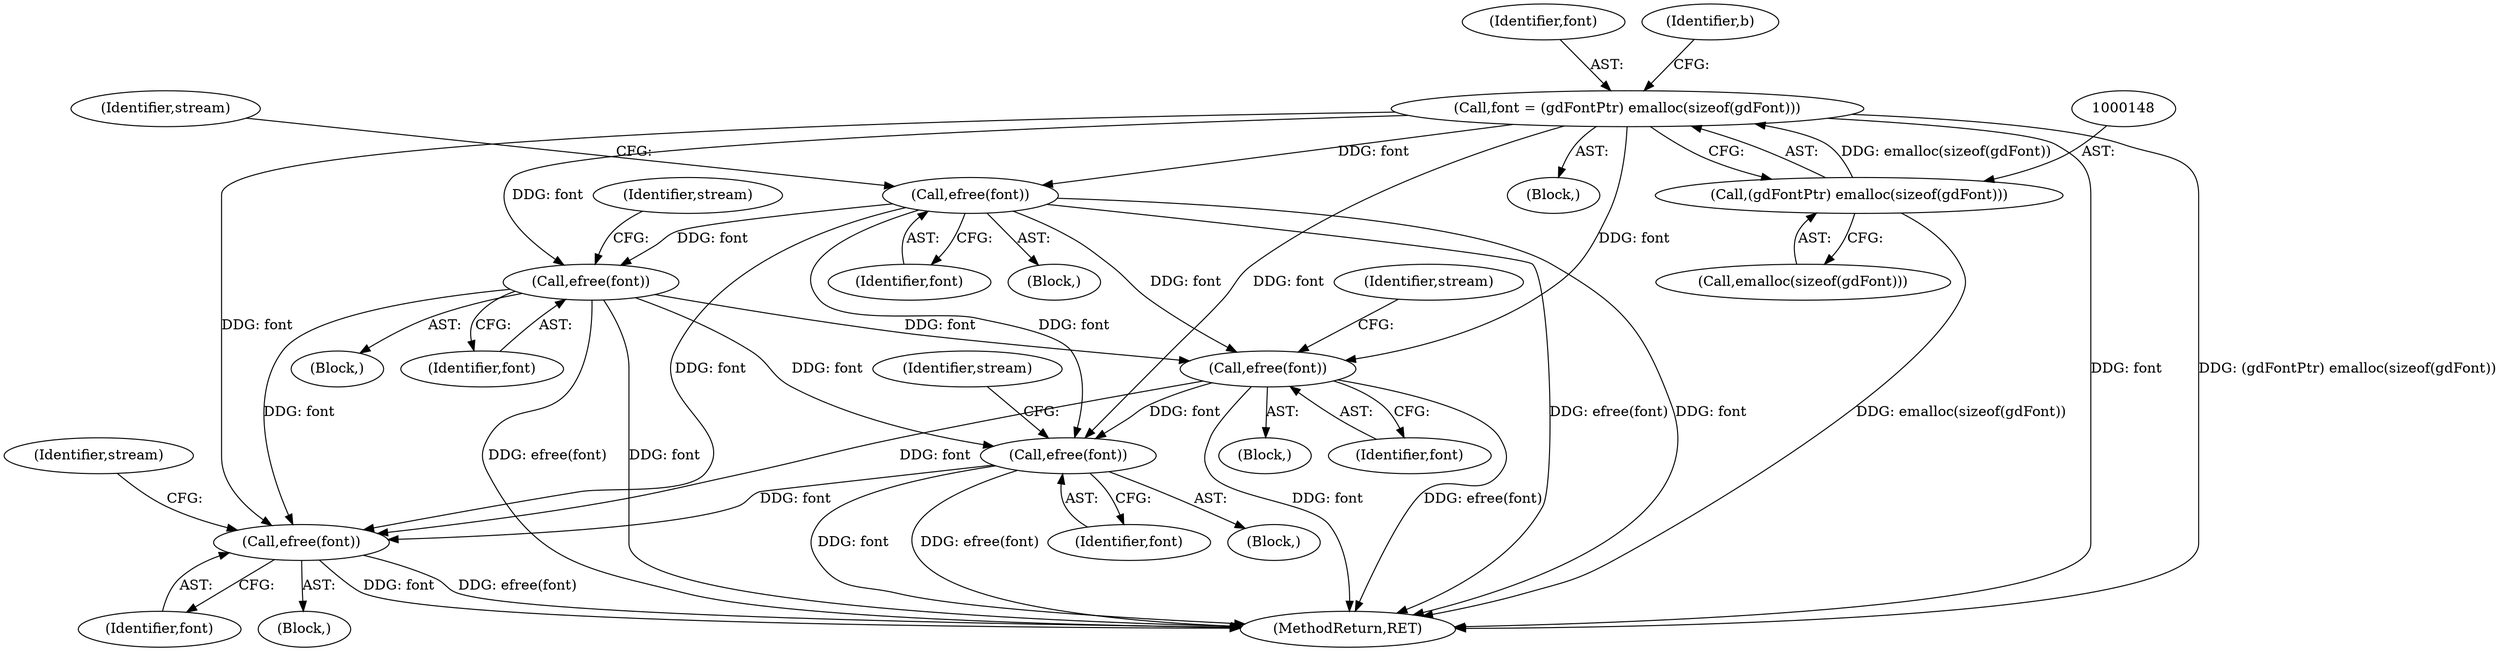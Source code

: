 digraph "0_php_4435b9142ff9813845d5c97ab29a5d637bedb257_1@API" {
"1000346" [label="(Call,efree(font))"];
"1000181" [label="(Call,efree(font))"];
"1000145" [label="(Call,font = (gdFontPtr) emalloc(sizeof(gdFont)))"];
"1000147" [label="(Call,(gdFontPtr) emalloc(sizeof(gdFont)))"];
"1000274" [label="(Call,efree(font))"];
"1000292" [label="(Call,efree(font))"];
"1000302" [label="(Call,efree(font))"];
"1000185" [label="(Identifier,stream)"];
"1000274" [label="(Call,efree(font))"];
"1000104" [label="(Block,)"];
"1000273" [label="(Block,)"];
"1000295" [label="(Identifier,stream)"];
"1000302" [label="(Call,efree(font))"];
"1000146" [label="(Identifier,font)"];
"1000303" [label="(Identifier,font)"];
"1000277" [label="(Identifier,stream)"];
"1000291" [label="(Block,)"];
"1000292" [label="(Call,efree(font))"];
"1000275" [label="(Identifier,font)"];
"1000181" [label="(Call,efree(font))"];
"1000149" [label="(Call,emalloc(sizeof(gdFont)))"];
"1000350" [label="(Identifier,stream)"];
"1000305" [label="(Identifier,stream)"];
"1000182" [label="(Identifier,font)"];
"1000341" [label="(Block,)"];
"1000346" [label="(Call,efree(font))"];
"1000301" [label="(Block,)"];
"1000347" [label="(Identifier,font)"];
"1000147" [label="(Call,(gdFontPtr) emalloc(sizeof(gdFont)))"];
"1000153" [label="(Identifier,b)"];
"1000145" [label="(Call,font = (gdFontPtr) emalloc(sizeof(gdFont)))"];
"1000180" [label="(Block,)"];
"1000361" [label="(MethodReturn,RET)"];
"1000293" [label="(Identifier,font)"];
"1000346" -> "1000341"  [label="AST: "];
"1000346" -> "1000347"  [label="CFG: "];
"1000347" -> "1000346"  [label="AST: "];
"1000350" -> "1000346"  [label="CFG: "];
"1000346" -> "1000361"  [label="DDG: font"];
"1000346" -> "1000361"  [label="DDG: efree(font)"];
"1000181" -> "1000346"  [label="DDG: font"];
"1000274" -> "1000346"  [label="DDG: font"];
"1000292" -> "1000346"  [label="DDG: font"];
"1000302" -> "1000346"  [label="DDG: font"];
"1000145" -> "1000346"  [label="DDG: font"];
"1000181" -> "1000180"  [label="AST: "];
"1000181" -> "1000182"  [label="CFG: "];
"1000182" -> "1000181"  [label="AST: "];
"1000185" -> "1000181"  [label="CFG: "];
"1000181" -> "1000361"  [label="DDG: efree(font)"];
"1000181" -> "1000361"  [label="DDG: font"];
"1000145" -> "1000181"  [label="DDG: font"];
"1000181" -> "1000274"  [label="DDG: font"];
"1000181" -> "1000292"  [label="DDG: font"];
"1000181" -> "1000302"  [label="DDG: font"];
"1000145" -> "1000104"  [label="AST: "];
"1000145" -> "1000147"  [label="CFG: "];
"1000146" -> "1000145"  [label="AST: "];
"1000147" -> "1000145"  [label="AST: "];
"1000153" -> "1000145"  [label="CFG: "];
"1000145" -> "1000361"  [label="DDG: font"];
"1000145" -> "1000361"  [label="DDG: (gdFontPtr) emalloc(sizeof(gdFont))"];
"1000147" -> "1000145"  [label="DDG: emalloc(sizeof(gdFont))"];
"1000145" -> "1000274"  [label="DDG: font"];
"1000145" -> "1000292"  [label="DDG: font"];
"1000145" -> "1000302"  [label="DDG: font"];
"1000147" -> "1000149"  [label="CFG: "];
"1000148" -> "1000147"  [label="AST: "];
"1000149" -> "1000147"  [label="AST: "];
"1000147" -> "1000361"  [label="DDG: emalloc(sizeof(gdFont))"];
"1000274" -> "1000273"  [label="AST: "];
"1000274" -> "1000275"  [label="CFG: "];
"1000275" -> "1000274"  [label="AST: "];
"1000277" -> "1000274"  [label="CFG: "];
"1000274" -> "1000361"  [label="DDG: font"];
"1000274" -> "1000361"  [label="DDG: efree(font)"];
"1000274" -> "1000292"  [label="DDG: font"];
"1000274" -> "1000302"  [label="DDG: font"];
"1000292" -> "1000291"  [label="AST: "];
"1000292" -> "1000293"  [label="CFG: "];
"1000293" -> "1000292"  [label="AST: "];
"1000295" -> "1000292"  [label="CFG: "];
"1000292" -> "1000361"  [label="DDG: efree(font)"];
"1000292" -> "1000361"  [label="DDG: font"];
"1000292" -> "1000302"  [label="DDG: font"];
"1000302" -> "1000301"  [label="AST: "];
"1000302" -> "1000303"  [label="CFG: "];
"1000303" -> "1000302"  [label="AST: "];
"1000305" -> "1000302"  [label="CFG: "];
"1000302" -> "1000361"  [label="DDG: font"];
"1000302" -> "1000361"  [label="DDG: efree(font)"];
}
